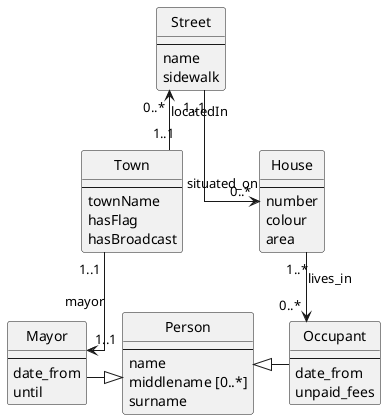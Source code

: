 @startuml

hide circle
skinparam linetype ortho

class "Town" as Town {
  --
  townName
  hasFlag
  hasBroadcast
}

class "Street" as Street {
  --
  name
  sidewalk
}

class "House" as House{
  --
  number
  colour
  area
}

class "Occupant" as Occupant{
  --
  date_from
  unpaid_fees
}

class "Person" as Person{
  --
  name
  middlename [0..*]
  surname
}

class "Mayor" as Mayor{
  --
  date_from
  until
}

Town "1..1" -u-> "0..*" Street : locatedIn
Street "1..1" -d-> "0..*" House : situated_on
Town "1..1" -d-> "1..1" Mayor : mayor
House "1..*" -d-> "0..*" Occupant : lives_in

Occupant -l-|> Person : " "
Mayor -r-|> Person : " "

@enduml